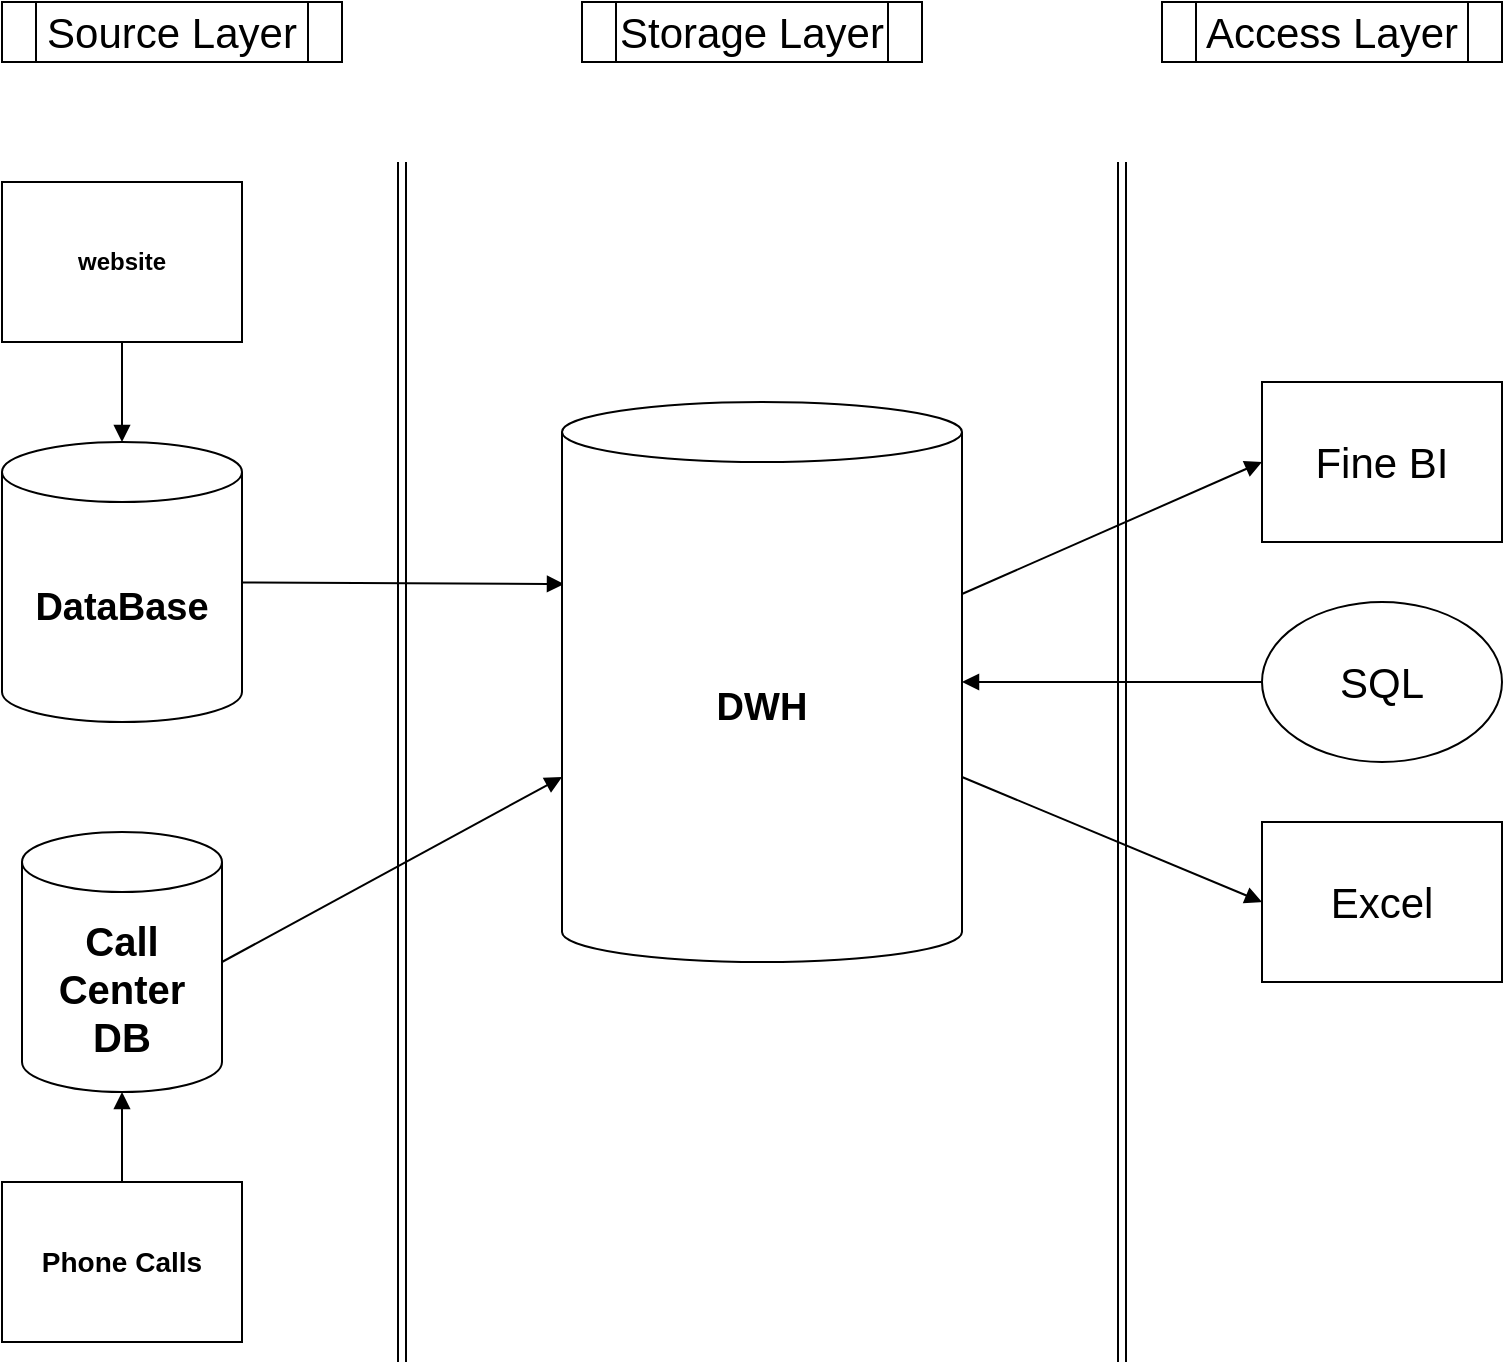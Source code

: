 <mxfile version="20.6.2" type="device"><diagram id="bBzVk1b8tyfmjVrnakHe" name="Страница 1"><mxGraphModel dx="2249" dy="842" grid="1" gridSize="10" guides="1" tooltips="1" connect="1" arrows="1" fold="1" page="1" pageScale="1" pageWidth="827" pageHeight="1169" math="0" shadow="0"><root><mxCell id="0"/><mxCell id="1" parent="0"/><mxCell id="hHxTUxtBLbn3-m0MKbN0-22" style="edgeStyle=orthogonalEdgeStyle;rounded=0;orthogonalLoop=1;jettySize=auto;html=1;entryX=0.5;entryY=0;entryDx=0;entryDy=0;entryPerimeter=0;fontSize=20;startArrow=none;startFill=0;endArrow=block;endFill=1;" edge="1" parent="1" source="hHxTUxtBLbn3-m0MKbN0-6" target="hHxTUxtBLbn3-m0MKbN0-14"><mxGeometry relative="1" as="geometry"/></mxCell><mxCell id="hHxTUxtBLbn3-m0MKbN0-6" value="website" style="rounded=0;whiteSpace=wrap;html=1;fontStyle=1" vertex="1" parent="1"><mxGeometry x="-120" y="130" width="120" height="80" as="geometry"/></mxCell><mxCell id="hHxTUxtBLbn3-m0MKbN0-7" value="" style="shape=link;html=1;rounded=0;" edge="1" parent="1"><mxGeometry width="100" relative="1" as="geometry"><mxPoint x="80" y="120" as="sourcePoint"/><mxPoint x="80" y="720" as="targetPoint"/></mxGeometry></mxCell><mxCell id="hHxTUxtBLbn3-m0MKbN0-10" value="" style="shape=link;html=1;rounded=0;" edge="1" parent="1"><mxGeometry width="100" relative="1" as="geometry"><mxPoint x="440" y="120" as="sourcePoint"/><mxPoint x="440" y="720" as="targetPoint"/></mxGeometry></mxCell><mxCell id="hHxTUxtBLbn3-m0MKbN0-11" value="Fine BI" style="rounded=0;whiteSpace=wrap;html=1;fontSize=21;" vertex="1" parent="1"><mxGeometry x="510" y="230" width="120" height="80" as="geometry"/></mxCell><mxCell id="hHxTUxtBLbn3-m0MKbN0-12" value="Excel" style="rounded=0;whiteSpace=wrap;html=1;fontSize=21;" vertex="1" parent="1"><mxGeometry x="510" y="450" width="120" height="80" as="geometry"/></mxCell><mxCell id="hHxTUxtBLbn3-m0MKbN0-23" style="rounded=0;orthogonalLoop=1;jettySize=auto;html=1;entryX=0.005;entryY=0.325;entryDx=0;entryDy=0;entryPerimeter=0;fontSize=20;startArrow=none;startFill=0;endArrow=block;endFill=1;" edge="1" parent="1" source="hHxTUxtBLbn3-m0MKbN0-14" target="hHxTUxtBLbn3-m0MKbN0-18"><mxGeometry relative="1" as="geometry"/></mxCell><mxCell id="hHxTUxtBLbn3-m0MKbN0-14" value="&lt;b&gt;&lt;font style=&quot;&quot;&gt;&lt;font style=&quot;font-size: 19px;&quot;&gt;DataBase&lt;/font&gt;&lt;br&gt;&lt;/font&gt;&lt;/b&gt;" style="shape=cylinder3;whiteSpace=wrap;html=1;boundedLbl=1;backgroundOutline=1;size=15;" vertex="1" parent="1"><mxGeometry x="-120" y="260" width="120" height="140" as="geometry"/></mxCell><mxCell id="hHxTUxtBLbn3-m0MKbN0-24" style="rounded=0;orthogonalLoop=1;jettySize=auto;html=1;entryX=0;entryY=0;entryDx=0;entryDy=187.5;entryPerimeter=0;fontSize=20;startArrow=none;startFill=0;endArrow=block;endFill=1;exitX=1;exitY=0.5;exitDx=0;exitDy=0;exitPerimeter=0;" edge="1" parent="1" source="hHxTUxtBLbn3-m0MKbN0-15" target="hHxTUxtBLbn3-m0MKbN0-18"><mxGeometry relative="1" as="geometry"/></mxCell><mxCell id="hHxTUxtBLbn3-m0MKbN0-15" value="&lt;b style=&quot;font-size: 20px;&quot;&gt;&lt;font style=&quot;font-size: 20px;&quot;&gt;Call Center&lt;br&gt;DB&lt;br&gt;&lt;/font&gt;&lt;/b&gt;" style="shape=cylinder3;whiteSpace=wrap;html=1;boundedLbl=1;backgroundOutline=1;size=15;" vertex="1" parent="1"><mxGeometry x="-110" y="455" width="100" height="130" as="geometry"/></mxCell><mxCell id="hHxTUxtBLbn3-m0MKbN0-28" style="edgeStyle=none;rounded=0;orthogonalLoop=1;jettySize=auto;html=1;entryX=0;entryY=0.5;entryDx=0;entryDy=0;fontSize=14;startArrow=none;startFill=0;endArrow=block;endFill=1;" edge="1" parent="1" source="hHxTUxtBLbn3-m0MKbN0-18" target="hHxTUxtBLbn3-m0MKbN0-11"><mxGeometry relative="1" as="geometry"/></mxCell><mxCell id="hHxTUxtBLbn3-m0MKbN0-29" style="edgeStyle=none;rounded=0;orthogonalLoop=1;jettySize=auto;html=1;entryX=0;entryY=0.5;entryDx=0;entryDy=0;fontSize=14;startArrow=block;startFill=1;endArrow=none;endFill=0;" edge="1" parent="1" source="hHxTUxtBLbn3-m0MKbN0-18"><mxGeometry relative="1" as="geometry"><mxPoint x="510" y="380" as="targetPoint"/></mxGeometry></mxCell><mxCell id="hHxTUxtBLbn3-m0MKbN0-30" style="edgeStyle=none;rounded=0;orthogonalLoop=1;jettySize=auto;html=1;exitX=1;exitY=0;exitDx=0;exitDy=187.5;exitPerimeter=0;entryX=0;entryY=0.5;entryDx=0;entryDy=0;fontSize=14;startArrow=none;startFill=0;endArrow=block;endFill=1;" edge="1" parent="1" source="hHxTUxtBLbn3-m0MKbN0-18" target="hHxTUxtBLbn3-m0MKbN0-12"><mxGeometry relative="1" as="geometry"/></mxCell><mxCell id="hHxTUxtBLbn3-m0MKbN0-18" value="&lt;b&gt;&lt;font style=&quot;&quot;&gt;&lt;font style=&quot;font-size: 19px;&quot;&gt;DWH&lt;/font&gt;&lt;br&gt;&lt;/font&gt;&lt;/b&gt;" style="shape=cylinder3;whiteSpace=wrap;html=1;boundedLbl=1;backgroundOutline=1;size=15;" vertex="1" parent="1"><mxGeometry x="160" y="240" width="200" height="280" as="geometry"/></mxCell><mxCell id="hHxTUxtBLbn3-m0MKbN0-27" style="edgeStyle=none;rounded=0;orthogonalLoop=1;jettySize=auto;html=1;entryX=0.5;entryY=1;entryDx=0;entryDy=0;entryPerimeter=0;fontSize=21;startArrow=none;startFill=0;endArrow=block;endFill=1;" edge="1" parent="1" source="hHxTUxtBLbn3-m0MKbN0-26" target="hHxTUxtBLbn3-m0MKbN0-15"><mxGeometry relative="1" as="geometry"/></mxCell><mxCell id="hHxTUxtBLbn3-m0MKbN0-26" value="Phone Calls" style="rounded=0;whiteSpace=wrap;html=1;fontStyle=1;fontSize=14;" vertex="1" parent="1"><mxGeometry x="-120" y="630" width="120" height="80" as="geometry"/></mxCell><mxCell id="hHxTUxtBLbn3-m0MKbN0-33" value="SQL" style="ellipse;whiteSpace=wrap;html=1;fontSize=21;" vertex="1" parent="1"><mxGeometry x="510" y="340" width="120" height="80" as="geometry"/></mxCell><mxCell id="hHxTUxtBLbn3-m0MKbN0-34" value="Source Layer" style="shape=process;whiteSpace=wrap;html=1;backgroundOutline=1;fontSize=21;" vertex="1" parent="1"><mxGeometry x="-120" y="40" width="170" height="30" as="geometry"/></mxCell><mxCell id="hHxTUxtBLbn3-m0MKbN0-35" value="Storage Layer" style="shape=process;whiteSpace=wrap;html=1;backgroundOutline=1;fontSize=21;" vertex="1" parent="1"><mxGeometry x="170" y="40" width="170" height="30" as="geometry"/></mxCell><mxCell id="hHxTUxtBLbn3-m0MKbN0-36" value="Access Layer" style="shape=process;whiteSpace=wrap;html=1;backgroundOutline=1;fontSize=21;" vertex="1" parent="1"><mxGeometry x="460" y="40" width="170" height="30" as="geometry"/></mxCell></root></mxGraphModel></diagram></mxfile>
